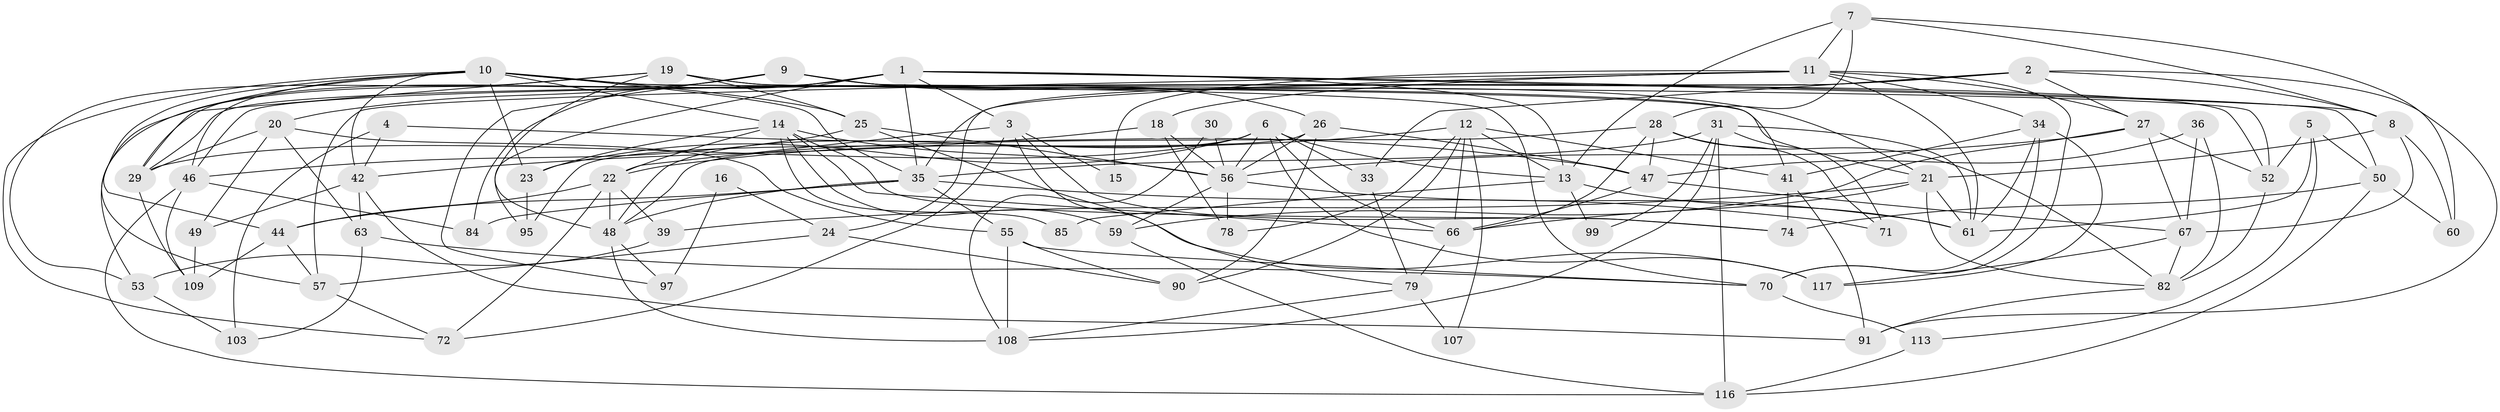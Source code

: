 // Generated by graph-tools (version 1.1) at 2025/24/03/03/25 07:24:00]
// undirected, 75 vertices, 188 edges
graph export_dot {
graph [start="1"]
  node [color=gray90,style=filled];
  1 [super="+68"];
  2 [super="+54"];
  3 [super="+32"];
  4;
  5 [super="+17"];
  6 [super="+96"];
  7 [super="+88"];
  8 [super="+83"];
  9 [super="+58"];
  10 [super="+51"];
  11 [super="+93"];
  12 [super="+80"];
  13 [super="+100"];
  14 [super="+106"];
  15;
  16;
  18;
  19 [super="+94"];
  20;
  21 [super="+75"];
  22 [super="+38"];
  23;
  24 [super="+37"];
  25 [super="+40"];
  26 [super="+76"];
  27;
  28 [super="+45"];
  29 [super="+62"];
  30;
  31 [super="+112"];
  33;
  34 [super="+65"];
  35 [super="+102"];
  36;
  39;
  41 [super="+69"];
  42 [super="+43"];
  44 [super="+87"];
  46 [super="+77"];
  47;
  48 [super="+89"];
  49;
  50;
  52 [super="+105"];
  53 [super="+64"];
  55 [super="+86"];
  56 [super="+111"];
  57 [super="+98"];
  59 [super="+110"];
  60;
  61 [super="+73"];
  63;
  66 [super="+81"];
  67 [super="+104"];
  70 [super="+101"];
  71;
  72 [super="+114"];
  74;
  78;
  79;
  82 [super="+92"];
  84;
  85;
  90;
  91;
  95;
  97;
  99;
  103;
  107;
  108 [super="+115"];
  109;
  113;
  116;
  117;
  1 -- 8;
  1 -- 50;
  1 -- 84;
  1 -- 29;
  1 -- 3;
  1 -- 35;
  1 -- 95;
  1 -- 13;
  1 -- 53;
  2 -- 35;
  2 -- 27;
  2 -- 8;
  2 -- 33;
  2 -- 91;
  2 -- 46;
  3 -- 22;
  3 -- 72;
  3 -- 74;
  3 -- 79;
  3 -- 15;
  4 -- 47;
  4 -- 103;
  4 -- 42;
  5 -- 113;
  5 -- 50;
  5 -- 52 [weight=2];
  5 -- 61;
  6 -- 66;
  6 -- 23;
  6 -- 29;
  6 -- 33;
  6 -- 117;
  6 -- 13;
  6 -- 48;
  6 -- 56;
  7 -- 8;
  7 -- 60;
  7 -- 11;
  7 -- 28;
  7 -- 13;
  8 -- 67;
  8 -- 21;
  8 -- 60;
  9 -- 57;
  9 -- 52;
  9 -- 97;
  9 -- 20;
  9 -- 21;
  9 -- 26;
  10 -- 29;
  10 -- 35;
  10 -- 70;
  10 -- 72;
  10 -- 42;
  10 -- 44;
  10 -- 14;
  10 -- 46;
  10 -- 21;
  10 -- 23;
  10 -- 25;
  11 -- 15;
  11 -- 34;
  11 -- 18;
  11 -- 27;
  11 -- 70;
  11 -- 24;
  11 -- 61;
  11 -- 57;
  12 -- 66;
  12 -- 41;
  12 -- 78;
  12 -- 107;
  12 -- 13;
  12 -- 90;
  12 -- 22;
  13 -- 61;
  13 -- 85;
  13 -- 99;
  14 -- 66;
  14 -- 23;
  14 -- 74;
  14 -- 85;
  14 -- 56;
  14 -- 59;
  14 -- 22;
  16 -- 97;
  16 -- 24;
  18 -- 56;
  18 -- 78;
  18 -- 42;
  19 -- 41;
  19 -- 48;
  19 -- 25;
  19 -- 52;
  19 -- 53;
  19 -- 29;
  20 -- 63;
  20 -- 49;
  20 -- 55;
  20 -- 29;
  21 -- 66;
  21 -- 82;
  21 -- 39;
  21 -- 61;
  22 -- 48 [weight=2];
  22 -- 39;
  22 -- 44;
  22 -- 72;
  23 -- 95;
  24 -- 57;
  24 -- 90;
  25 -- 117;
  25 -- 56;
  25 -- 46;
  26 -- 56;
  26 -- 95;
  26 -- 90;
  26 -- 47;
  27 -- 52;
  27 -- 56;
  27 -- 67;
  27 -- 59;
  28 -- 71;
  28 -- 47;
  28 -- 82;
  28 -- 66;
  28 -- 48;
  29 -- 109;
  30 -- 56;
  30 -- 108;
  31 -- 108;
  31 -- 71;
  31 -- 99;
  31 -- 116;
  31 -- 35;
  31 -- 61;
  33 -- 79;
  34 -- 70;
  34 -- 41;
  34 -- 117;
  34 -- 61;
  35 -- 84;
  35 -- 48;
  35 -- 55;
  35 -- 71;
  35 -- 44;
  36 -- 47;
  36 -- 67;
  36 -- 82;
  39 -- 53;
  41 -- 74;
  41 -- 91;
  42 -- 91;
  42 -- 49;
  42 -- 63;
  44 -- 109;
  44 -- 57;
  46 -- 116;
  46 -- 84;
  46 -- 109;
  47 -- 67;
  47 -- 66;
  48 -- 97;
  48 -- 108;
  49 -- 109;
  50 -- 60;
  50 -- 74;
  50 -- 116;
  52 -- 82;
  53 -- 103;
  55 -- 90;
  55 -- 108 [weight=2];
  55 -- 70;
  56 -- 59;
  56 -- 61;
  56 -- 78;
  57 -- 72;
  59 -- 116;
  63 -- 103;
  63 -- 70;
  66 -- 79;
  67 -- 117;
  67 -- 82;
  70 -- 113;
  79 -- 107;
  79 -- 108;
  82 -- 91;
  113 -- 116;
}
